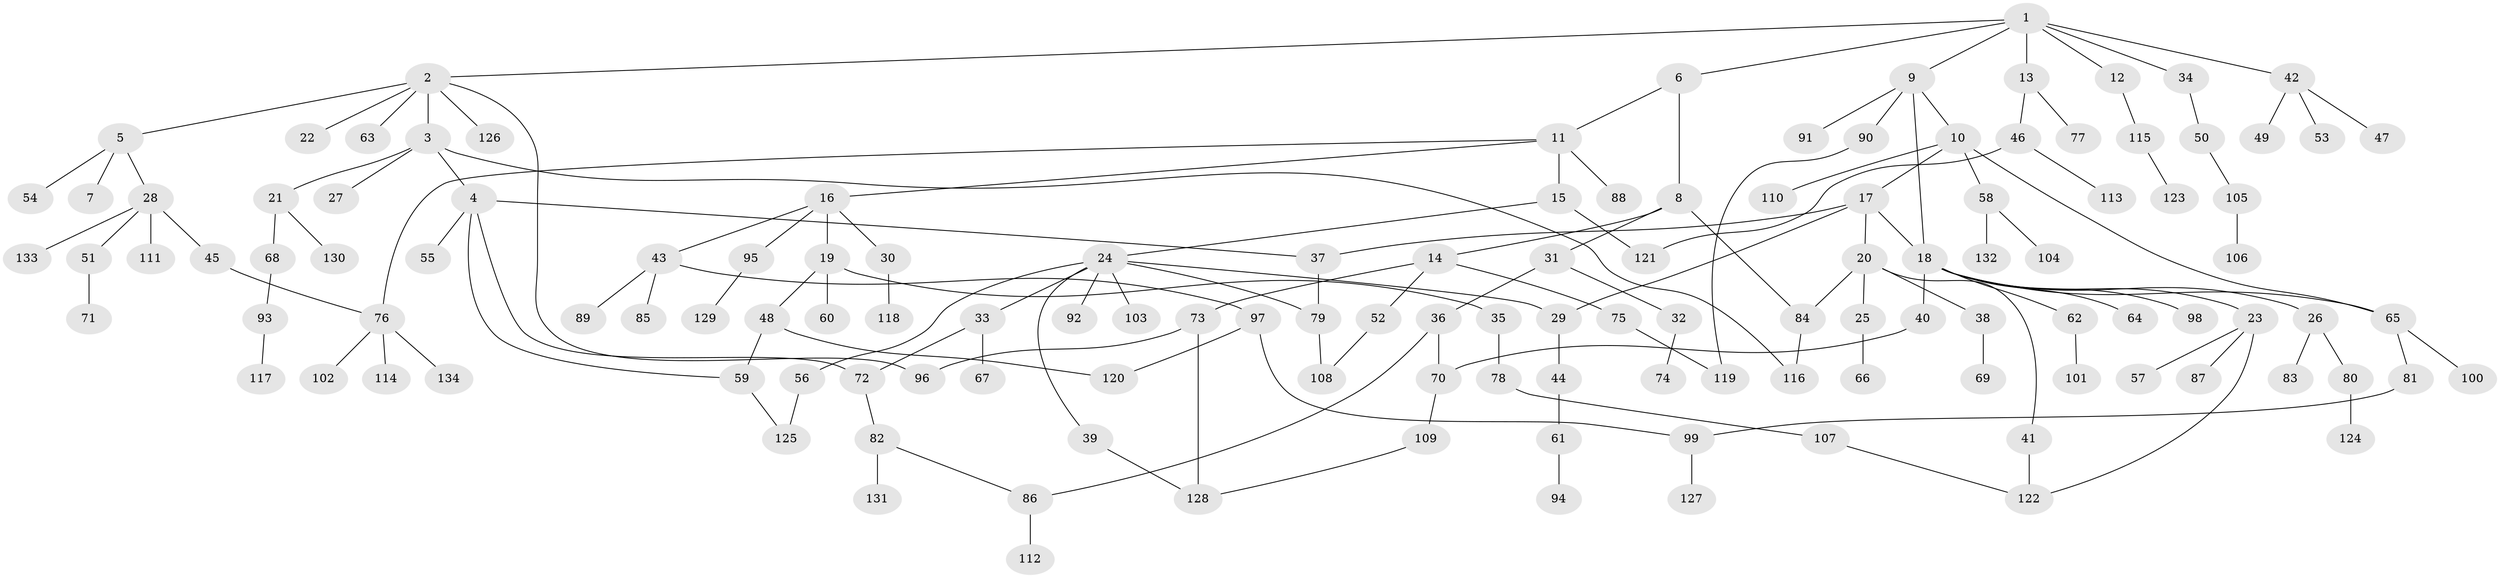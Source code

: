 // coarse degree distribution, {7: 0.04878048780487805, 3: 0.12195121951219512, 4: 0.17073170731707318, 2: 0.24390243902439024, 6: 0.024390243902439025, 8: 0.024390243902439025, 5: 0.07317073170731707, 1: 0.2926829268292683}
// Generated by graph-tools (version 1.1) at 2025/48/03/04/25 22:48:58]
// undirected, 134 vertices, 156 edges
graph export_dot {
  node [color=gray90,style=filled];
  1;
  2;
  3;
  4;
  5;
  6;
  7;
  8;
  9;
  10;
  11;
  12;
  13;
  14;
  15;
  16;
  17;
  18;
  19;
  20;
  21;
  22;
  23;
  24;
  25;
  26;
  27;
  28;
  29;
  30;
  31;
  32;
  33;
  34;
  35;
  36;
  37;
  38;
  39;
  40;
  41;
  42;
  43;
  44;
  45;
  46;
  47;
  48;
  49;
  50;
  51;
  52;
  53;
  54;
  55;
  56;
  57;
  58;
  59;
  60;
  61;
  62;
  63;
  64;
  65;
  66;
  67;
  68;
  69;
  70;
  71;
  72;
  73;
  74;
  75;
  76;
  77;
  78;
  79;
  80;
  81;
  82;
  83;
  84;
  85;
  86;
  87;
  88;
  89;
  90;
  91;
  92;
  93;
  94;
  95;
  96;
  97;
  98;
  99;
  100;
  101;
  102;
  103;
  104;
  105;
  106;
  107;
  108;
  109;
  110;
  111;
  112;
  113;
  114;
  115;
  116;
  117;
  118;
  119;
  120;
  121;
  122;
  123;
  124;
  125;
  126;
  127;
  128;
  129;
  130;
  131;
  132;
  133;
  134;
  1 -- 2;
  1 -- 6;
  1 -- 9;
  1 -- 12;
  1 -- 13;
  1 -- 34;
  1 -- 42;
  2 -- 3;
  2 -- 5;
  2 -- 22;
  2 -- 63;
  2 -- 126;
  2 -- 96;
  3 -- 4;
  3 -- 21;
  3 -- 27;
  3 -- 116;
  4 -- 37;
  4 -- 55;
  4 -- 59;
  4 -- 72;
  5 -- 7;
  5 -- 28;
  5 -- 54;
  6 -- 8;
  6 -- 11;
  8 -- 14;
  8 -- 31;
  8 -- 84;
  9 -- 10;
  9 -- 18;
  9 -- 90;
  9 -- 91;
  10 -- 17;
  10 -- 58;
  10 -- 110;
  10 -- 65;
  11 -- 15;
  11 -- 16;
  11 -- 88;
  11 -- 76;
  12 -- 115;
  13 -- 46;
  13 -- 77;
  14 -- 52;
  14 -- 73;
  14 -- 75;
  15 -- 24;
  15 -- 121;
  16 -- 19;
  16 -- 30;
  16 -- 43;
  16 -- 95;
  17 -- 20;
  17 -- 29;
  17 -- 18;
  17 -- 37;
  18 -- 23;
  18 -- 26;
  18 -- 40;
  18 -- 62;
  18 -- 64;
  18 -- 65;
  18 -- 98;
  19 -- 35;
  19 -- 48;
  19 -- 60;
  20 -- 25;
  20 -- 38;
  20 -- 41;
  20 -- 84;
  21 -- 68;
  21 -- 130;
  23 -- 57;
  23 -- 87;
  23 -- 122;
  24 -- 33;
  24 -- 39;
  24 -- 56;
  24 -- 92;
  24 -- 103;
  24 -- 79;
  24 -- 29;
  25 -- 66;
  26 -- 80;
  26 -- 83;
  28 -- 45;
  28 -- 51;
  28 -- 111;
  28 -- 133;
  29 -- 44;
  30 -- 118;
  31 -- 32;
  31 -- 36;
  32 -- 74;
  33 -- 67;
  33 -- 72;
  34 -- 50;
  35 -- 78;
  36 -- 70;
  36 -- 86;
  37 -- 79;
  38 -- 69;
  39 -- 128;
  40 -- 70;
  41 -- 122;
  42 -- 47;
  42 -- 49;
  42 -- 53;
  43 -- 85;
  43 -- 89;
  43 -- 97;
  44 -- 61;
  45 -- 76;
  46 -- 113;
  46 -- 121;
  48 -- 120;
  48 -- 59;
  50 -- 105;
  51 -- 71;
  52 -- 108;
  56 -- 125;
  58 -- 104;
  58 -- 132;
  59 -- 125;
  61 -- 94;
  62 -- 101;
  65 -- 81;
  65 -- 100;
  68 -- 93;
  70 -- 109;
  72 -- 82;
  73 -- 96;
  73 -- 128;
  75 -- 119;
  76 -- 102;
  76 -- 114;
  76 -- 134;
  78 -- 107;
  79 -- 108;
  80 -- 124;
  81 -- 99;
  82 -- 86;
  82 -- 131;
  84 -- 116;
  86 -- 112;
  90 -- 119;
  93 -- 117;
  95 -- 129;
  97 -- 99;
  97 -- 120;
  99 -- 127;
  105 -- 106;
  107 -- 122;
  109 -- 128;
  115 -- 123;
}
